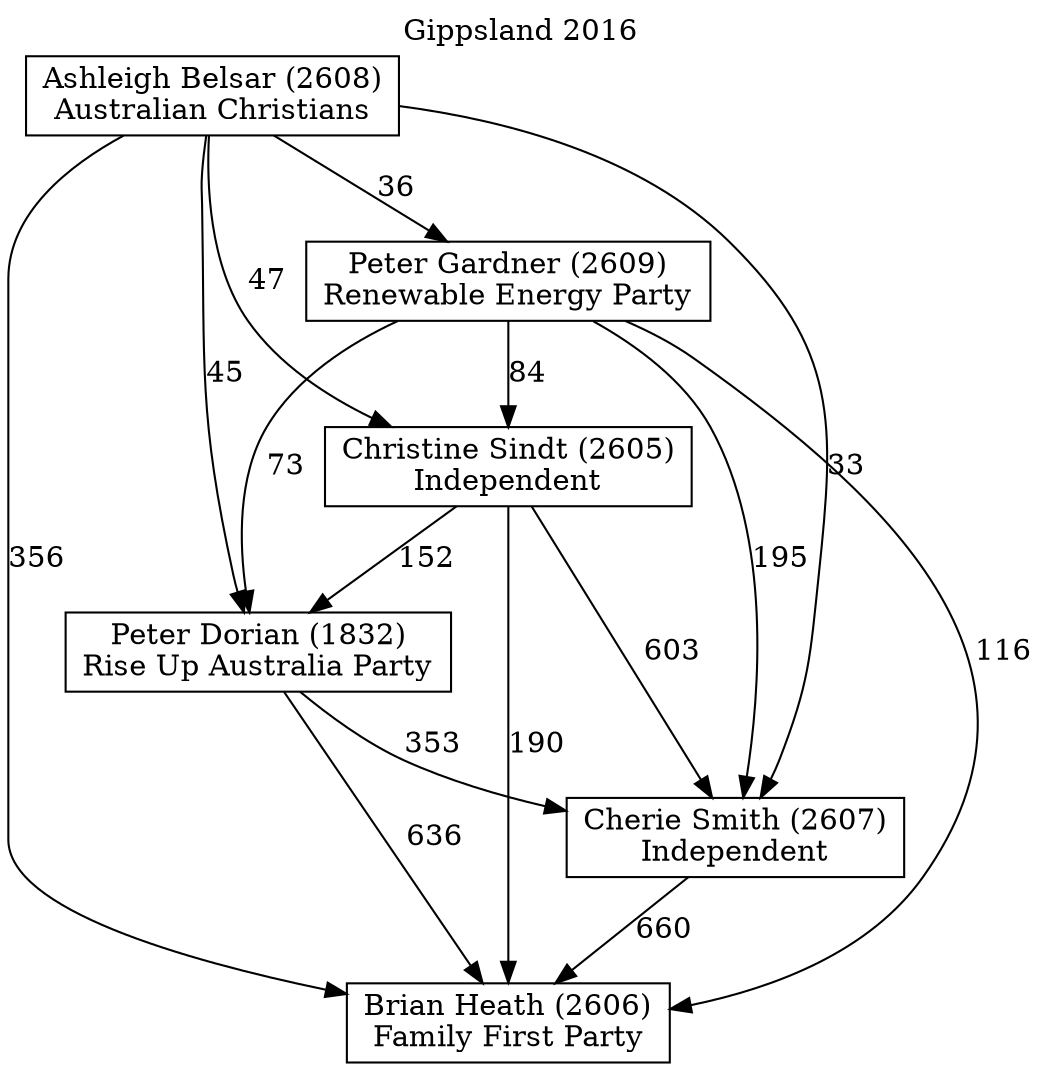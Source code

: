 // House preference flow
digraph "Brian Heath (2606)_Gippsland_2016" {
	graph [label="Gippsland 2016" labelloc=t mclimit=10]
	node [shape=box]
	"Brian Heath (2606)" [label="Brian Heath (2606)
Family First Party"]
	"Ashleigh Belsar (2608)" [label="Ashleigh Belsar (2608)
Australian Christians"]
	"Peter Dorian (1832)" [label="Peter Dorian (1832)
Rise Up Australia Party"]
	"Peter Gardner (2609)" [label="Peter Gardner (2609)
Renewable Energy Party"]
	"Christine Sindt (2605)" [label="Christine Sindt (2605)
Independent"]
	"Cherie Smith (2607)" [label="Cherie Smith (2607)
Independent"]
	"Christine Sindt (2605)" -> "Peter Dorian (1832)" [label=152]
	"Ashleigh Belsar (2608)" -> "Peter Gardner (2609)" [label=36]
	"Ashleigh Belsar (2608)" -> "Peter Dorian (1832)" [label=45]
	"Peter Gardner (2609)" -> "Cherie Smith (2607)" [label=195]
	"Peter Dorian (1832)" -> "Cherie Smith (2607)" [label=353]
	"Peter Gardner (2609)" -> "Christine Sindt (2605)" [label=84]
	"Peter Gardner (2609)" -> "Brian Heath (2606)" [label=116]
	"Cherie Smith (2607)" -> "Brian Heath (2606)" [label=660]
	"Peter Gardner (2609)" -> "Peter Dorian (1832)" [label=73]
	"Ashleigh Belsar (2608)" -> "Brian Heath (2606)" [label=356]
	"Ashleigh Belsar (2608)" -> "Cherie Smith (2607)" [label=33]
	"Peter Dorian (1832)" -> "Brian Heath (2606)" [label=636]
	"Ashleigh Belsar (2608)" -> "Christine Sindt (2605)" [label=47]
	"Christine Sindt (2605)" -> "Cherie Smith (2607)" [label=603]
	"Christine Sindt (2605)" -> "Brian Heath (2606)" [label=190]
}
